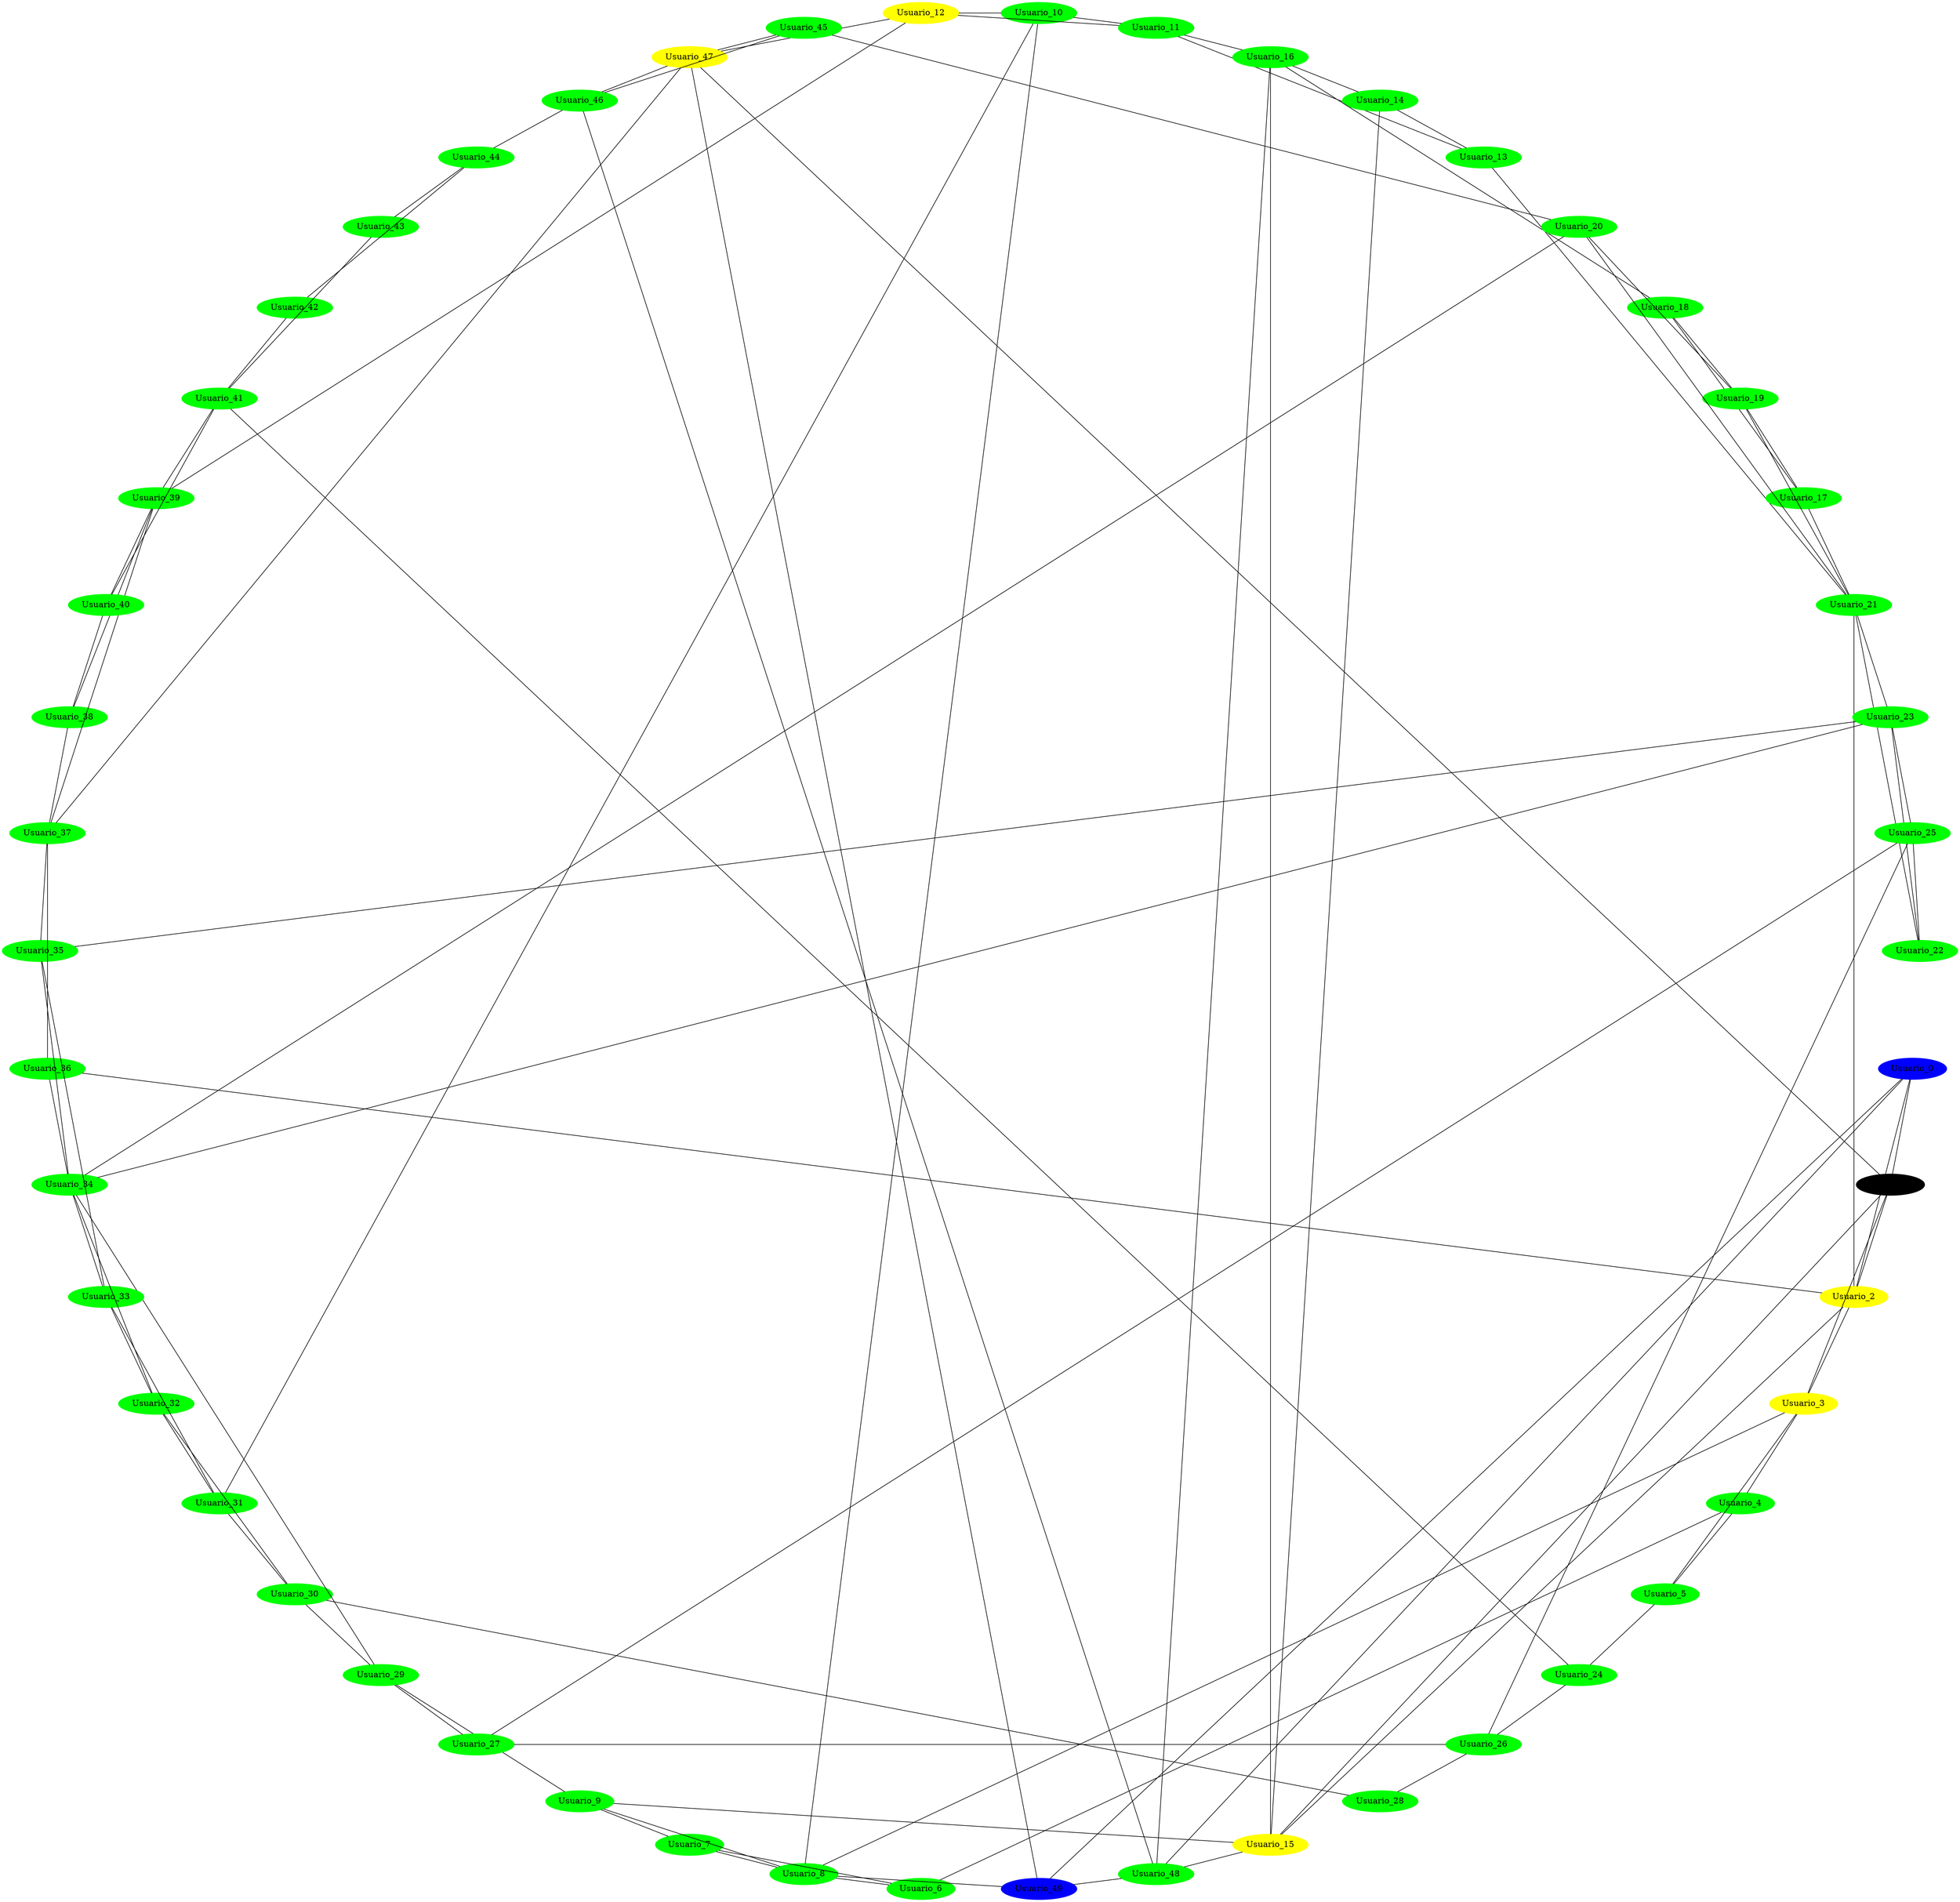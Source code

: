 graph Epidemia {
    layout=circo;
    node [style=filled];
    0 [label="Usuario_0" color=blue];
    1 [label="Usuario_1" color=black];
    2 [label="Usuario_2" color=yellow];
    3 [label="Usuario_3" color=yellow];
    4 [label="Usuario_4" color=green];
    5 [label="Usuario_5" color=green];
    6 [label="Usuario_6" color=green];
    7 [label="Usuario_7" color=green];
    8 [label="Usuario_8" color=green];
    9 [label="Usuario_9" color=green];
    10 [label="Usuario_10" color=green];
    11 [label="Usuario_11" color=green];
    12 [label="Usuario_12" color=yellow];
    13 [label="Usuario_13" color=green];
    14 [label="Usuario_14" color=green];
    15 [label="Usuario_15" color=yellow];
    16 [label="Usuario_16" color=green];
    17 [label="Usuario_17" color=green];
    18 [label="Usuario_18" color=green];
    19 [label="Usuario_19" color=green];
    20 [label="Usuario_20" color=green];
    21 [label="Usuario_21" color=green];
    22 [label="Usuario_22" color=green];
    23 [label="Usuario_23" color=green];
    24 [label="Usuario_24" color=green];
    25 [label="Usuario_25" color=green];
    26 [label="Usuario_26" color=green];
    27 [label="Usuario_27" color=green];
    28 [label="Usuario_28" color=green];
    29 [label="Usuario_29" color=green];
    30 [label="Usuario_30" color=green];
    31 [label="Usuario_31" color=green];
    32 [label="Usuario_32" color=green];
    33 [label="Usuario_33" color=green];
    34 [label="Usuario_34" color=green];
    35 [label="Usuario_35" color=green];
    36 [label="Usuario_36" color=green];
    37 [label="Usuario_37" color=green];
    38 [label="Usuario_38" color=green];
    39 [label="Usuario_39" color=green];
    40 [label="Usuario_40" color=green];
    41 [label="Usuario_41" color=green];
    42 [label="Usuario_42" color=green];
    43 [label="Usuario_43" color=green];
    44 [label="Usuario_44" color=green];
    45 [label="Usuario_45" color=green];
    46 [label="Usuario_46" color=green];
    47 [label="Usuario_47" color=yellow];
    48 [label="Usuario_48" color=green];
    49 [label="Usuario_49" color=blue];
    0 -- 1;
    0 -- 2;
    0 -- 48;
    0 -- 49;
    1 -- 15;
    1 -- 2;
    1 -- 3;
    1 -- 47;
    2 -- 36;
    2 -- 21;
    2 -- 3;
    2 -- 15;
    3 -- 8;
    3 -- 4;
    3 -- 5;
    4 -- 5;
    4 -- 6;
    5 -- 24;
    6 -- 7;
    6 -- 8;
    7 -- 8;
    7 -- 9;
    8 -- 49;
    8 -- 9;
    8 -- 10;
    9 -- 29;
    9 -- 15;
    10 -- 31;
    10 -- 11;
    10 -- 12;
    11 -- 16;
    11 -- 12;
    11 -- 13;
    12 -- 47;
    12 -- 39;
    13 -- 14;
    13 -- 21;
    14 -- 15;
    14 -- 16;
    15 -- 16;
    15 -- 48;
    16 -- 48;
    16 -- 18;
    17 -- 21;
    17 -- 18;
    17 -- 19;
    18 -- 19;
    19 -- 20;
    19 -- 21;
    20 -- 45;
    20 -- 21;
    20 -- 34;
    21 -- 22;
    21 -- 23;
    22 -- 23;
    22 -- 25;
    23 -- 35;
    23 -- 34;
    23 -- 25;
    24 -- 41;
    24 -- 26;
    25 -- 26;
    25 -- 27;
    26 -- 27;
    26 -- 28;
    27 -- 29;
    28 -- 30;
    29 -- 34;
    29 -- 30;
    30 -- 31;
    30 -- 32;
    31 -- 32;
    31 -- 33;
    32 -- 33;
    32 -- 34;
    33 -- 34;
    33 -- 35;
    34 -- 35;
    34 -- 36;
    35 -- 37;
    36 -- 37;
    37 -- 47;
    37 -- 38;
    37 -- 39;
    38 -- 39;
    38 -- 40;
    39 -- 40;
    39 -- 41;
    40 -- 41;
    41 -- 42;
    41 -- 43;
    42 -- 44;
    43 -- 44;
    44 -- 46;
    45 -- 46;
    45 -- 47;
    46 -- 47;
    46 -- 48;
    47 -- 49;
    48 -- 49;
}
